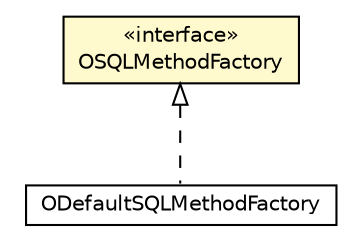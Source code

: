 #!/usr/local/bin/dot
#
# Class diagram 
# Generated by UMLGraph version R5_6-24-gf6e263 (http://www.umlgraph.org/)
#

digraph G {
	edge [fontname="Helvetica",fontsize=10,labelfontname="Helvetica",labelfontsize=10];
	node [fontname="Helvetica",fontsize=10,shape=plaintext];
	nodesep=0.25;
	ranksep=0.5;
	// com.orientechnologies.orient.core.sql.method.ODefaultSQLMethodFactory
	c6296812 [label=<<table title="com.orientechnologies.orient.core.sql.method.ODefaultSQLMethodFactory" border="0" cellborder="1" cellspacing="0" cellpadding="2" port="p" href="./ODefaultSQLMethodFactory.html">
		<tr><td><table border="0" cellspacing="0" cellpadding="1">
<tr><td align="center" balign="center"> ODefaultSQLMethodFactory </td></tr>
		</table></td></tr>
		</table>>, URL="./ODefaultSQLMethodFactory.html", fontname="Helvetica", fontcolor="black", fontsize=10.0];
	// com.orientechnologies.orient.core.sql.method.OSQLMethodFactory
	c6296815 [label=<<table title="com.orientechnologies.orient.core.sql.method.OSQLMethodFactory" border="0" cellborder="1" cellspacing="0" cellpadding="2" port="p" bgcolor="lemonChiffon" href="./OSQLMethodFactory.html">
		<tr><td><table border="0" cellspacing="0" cellpadding="1">
<tr><td align="center" balign="center"> &#171;interface&#187; </td></tr>
<tr><td align="center" balign="center"> OSQLMethodFactory </td></tr>
		</table></td></tr>
		</table>>, URL="./OSQLMethodFactory.html", fontname="Helvetica", fontcolor="black", fontsize=10.0];
	//com.orientechnologies.orient.core.sql.method.ODefaultSQLMethodFactory implements com.orientechnologies.orient.core.sql.method.OSQLMethodFactory
	c6296815:p -> c6296812:p [dir=back,arrowtail=empty,style=dashed];
}

